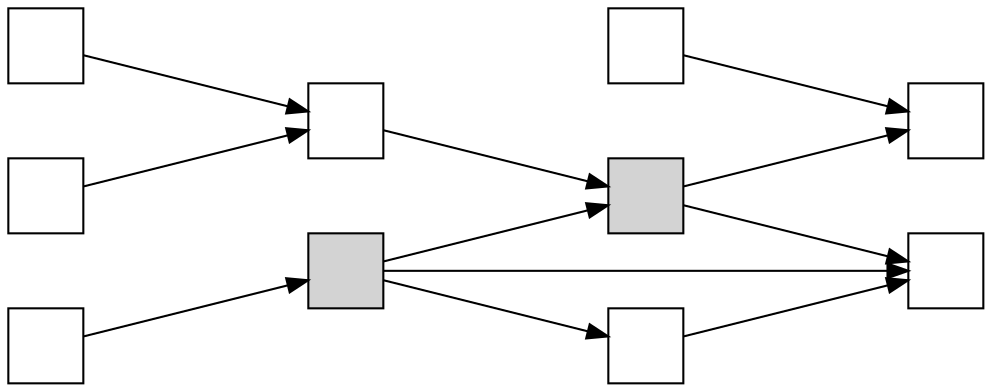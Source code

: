 digraph "Logging net" {
  layout="neato"
  node [shape=square]
  node [label=""]
  04 [pos="0,2!"]
  02 [pos="0,1!"]
  00 [pos="0,0!"]
  13 [pos="2,1.5!"]
  11 [pos="2,0.5!",style=filled]
  24 [pos="4,2!"]
  22 [pos="4,1!",style=filled]
  20 [pos="4,0!"]
  33 [pos="6,1.5!"]
  31 [pos="6,0.5!"]
  04 -> 13
  02 -> 13
  00 -> 11
  13 -> 22
  11 -> 22
  11 -> 20
  11 -> 31
  24 -> 33
  22 -> 33
  22 -> 31
  20 -> 31
}
